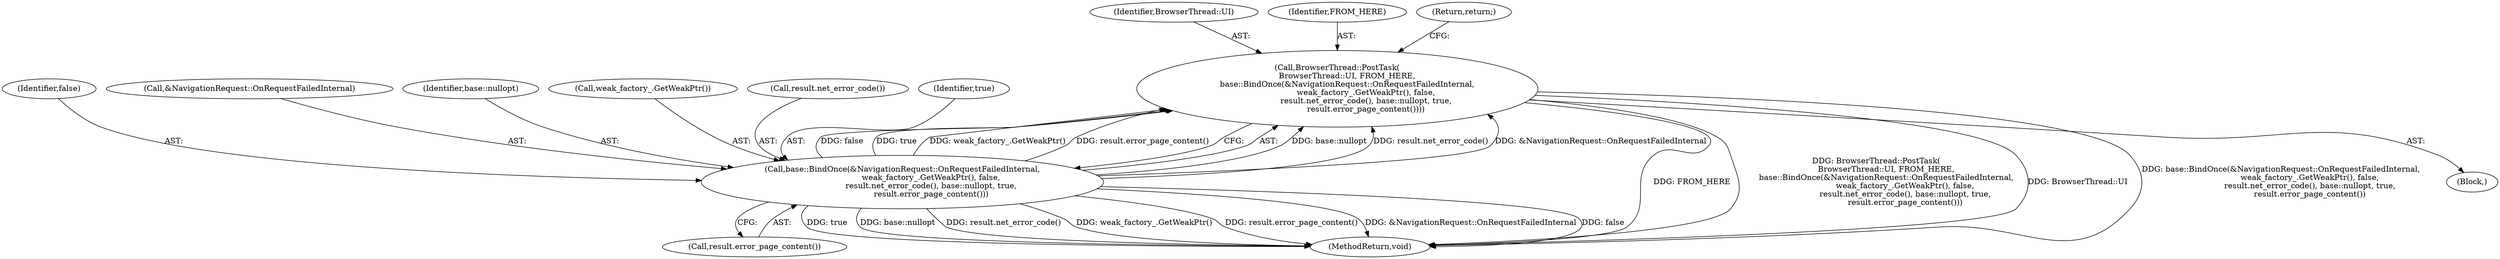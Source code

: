 digraph "0_Chrome_07fbae50670ea44e35e1d554db1bbece7fe3711f@API" {
"1000153" [label="(Call,BrowserThread::PostTask(\n        BrowserThread::UI, FROM_HERE,\n        base::BindOnce(&NavigationRequest::OnRequestFailedInternal,\n                       weak_factory_.GetWeakPtr(), false,\n                       result.net_error_code(), base::nullopt, true,\n                       result.error_page_content())))"];
"1000156" [label="(Call,base::BindOnce(&NavigationRequest::OnRequestFailedInternal,\n                       weak_factory_.GetWeakPtr(), false,\n                       result.net_error_code(), base::nullopt, true,\n                       result.error_page_content()))"];
"1000154" [label="(Identifier,BrowserThread::UI)"];
"1000155" [label="(Identifier,FROM_HERE)"];
"1000160" [label="(Identifier,false)"];
"1000156" [label="(Call,base::BindOnce(&NavigationRequest::OnRequestFailedInternal,\n                       weak_factory_.GetWeakPtr(), false,\n                       result.net_error_code(), base::nullopt, true,\n                       result.error_page_content()))"];
"1000153" [label="(Call,BrowserThread::PostTask(\n        BrowserThread::UI, FROM_HERE,\n        base::BindOnce(&NavigationRequest::OnRequestFailedInternal,\n                       weak_factory_.GetWeakPtr(), false,\n                       result.net_error_code(), base::nullopt, true,\n                       result.error_page_content())))"];
"1000130" [label="(Block,)"];
"1000341" [label="(MethodReturn,void)"];
"1000165" [label="(Return,return;)"];
"1000164" [label="(Call,result.error_page_content())"];
"1000157" [label="(Call,&NavigationRequest::OnRequestFailedInternal)"];
"1000162" [label="(Identifier,base::nullopt)"];
"1000159" [label="(Call,weak_factory_.GetWeakPtr())"];
"1000161" [label="(Call,result.net_error_code())"];
"1000163" [label="(Identifier,true)"];
"1000153" -> "1000130"  [label="AST: "];
"1000153" -> "1000156"  [label="CFG: "];
"1000154" -> "1000153"  [label="AST: "];
"1000155" -> "1000153"  [label="AST: "];
"1000156" -> "1000153"  [label="AST: "];
"1000165" -> "1000153"  [label="CFG: "];
"1000153" -> "1000341"  [label="DDG: FROM_HERE"];
"1000153" -> "1000341"  [label="DDG: BrowserThread::PostTask(\n        BrowserThread::UI, FROM_HERE,\n        base::BindOnce(&NavigationRequest::OnRequestFailedInternal,\n                       weak_factory_.GetWeakPtr(), false,\n                       result.net_error_code(), base::nullopt, true,\n                       result.error_page_content()))"];
"1000153" -> "1000341"  [label="DDG: BrowserThread::UI"];
"1000153" -> "1000341"  [label="DDG: base::BindOnce(&NavigationRequest::OnRequestFailedInternal,\n                       weak_factory_.GetWeakPtr(), false,\n                       result.net_error_code(), base::nullopt, true,\n                       result.error_page_content())"];
"1000156" -> "1000153"  [label="DDG: base::nullopt"];
"1000156" -> "1000153"  [label="DDG: result.net_error_code()"];
"1000156" -> "1000153"  [label="DDG: &NavigationRequest::OnRequestFailedInternal"];
"1000156" -> "1000153"  [label="DDG: false"];
"1000156" -> "1000153"  [label="DDG: true"];
"1000156" -> "1000153"  [label="DDG: weak_factory_.GetWeakPtr()"];
"1000156" -> "1000153"  [label="DDG: result.error_page_content()"];
"1000156" -> "1000164"  [label="CFG: "];
"1000157" -> "1000156"  [label="AST: "];
"1000159" -> "1000156"  [label="AST: "];
"1000160" -> "1000156"  [label="AST: "];
"1000161" -> "1000156"  [label="AST: "];
"1000162" -> "1000156"  [label="AST: "];
"1000163" -> "1000156"  [label="AST: "];
"1000164" -> "1000156"  [label="AST: "];
"1000156" -> "1000341"  [label="DDG: weak_factory_.GetWeakPtr()"];
"1000156" -> "1000341"  [label="DDG: result.error_page_content()"];
"1000156" -> "1000341"  [label="DDG: &NavigationRequest::OnRequestFailedInternal"];
"1000156" -> "1000341"  [label="DDG: false"];
"1000156" -> "1000341"  [label="DDG: true"];
"1000156" -> "1000341"  [label="DDG: base::nullopt"];
"1000156" -> "1000341"  [label="DDG: result.net_error_code()"];
}
